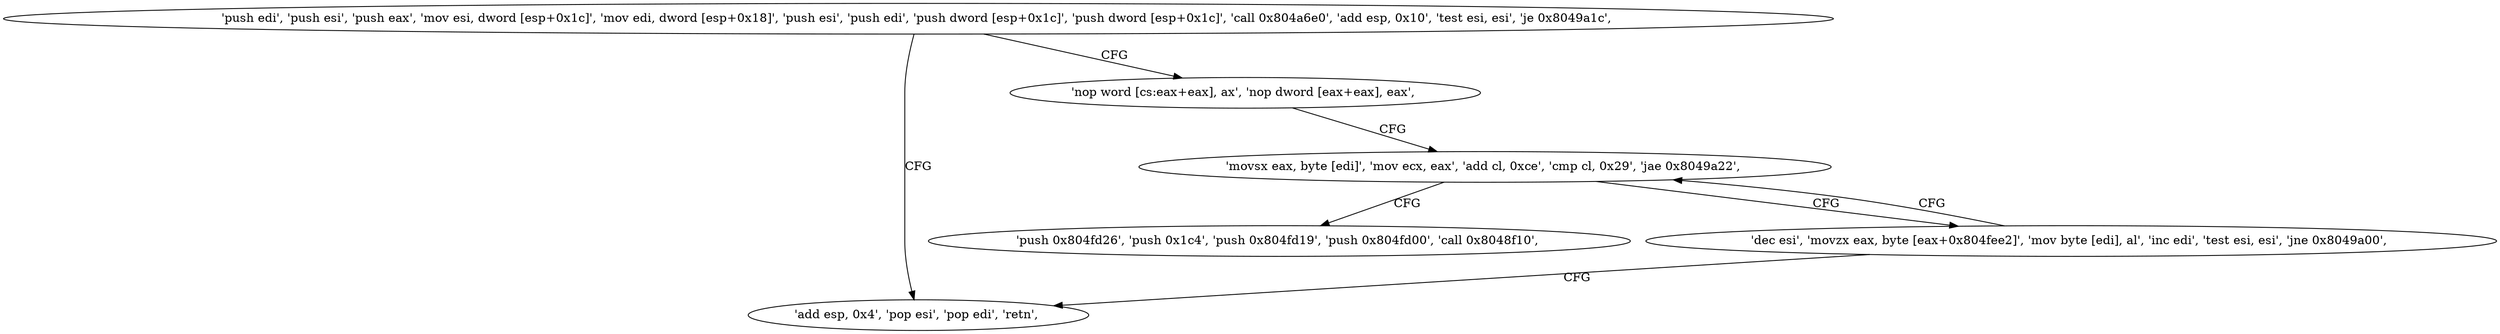 digraph "func" {
"134519248" [label = "'push edi', 'push esi', 'push eax', 'mov esi, dword [esp+0x1c]', 'mov edi, dword [esp+0x18]', 'push esi', 'push edi', 'push dword [esp+0x1c]', 'push dword [esp+0x1c]', 'call 0x804a6e0', 'add esp, 0x10', 'test esi, esi', 'je 0x8049a1c', " ]
"134519324" [label = "'add esp, 0x4', 'pop esi', 'pop edi', 'retn', " ]
"134519281" [label = "'nop word [cs:eax+eax], ax', 'nop dword [eax+eax], eax', " ]
"134519296" [label = "'movsx eax, byte [edi]', 'mov ecx, eax', 'add cl, 0xce', 'cmp cl, 0x29', 'jae 0x8049a22', " ]
"134519330" [label = "'push 0x804fd26', 'push 0x1c4', 'push 0x804fd19', 'push 0x804fd00', 'call 0x8048f10', " ]
"134519309" [label = "'dec esi', 'movzx eax, byte [eax+0x804fee2]', 'mov byte [edi], al', 'inc edi', 'test esi, esi', 'jne 0x8049a00', " ]
"134519248" -> "134519324" [ label = "CFG" ]
"134519248" -> "134519281" [ label = "CFG" ]
"134519281" -> "134519296" [ label = "CFG" ]
"134519296" -> "134519330" [ label = "CFG" ]
"134519296" -> "134519309" [ label = "CFG" ]
"134519309" -> "134519296" [ label = "CFG" ]
"134519309" -> "134519324" [ label = "CFG" ]
}
